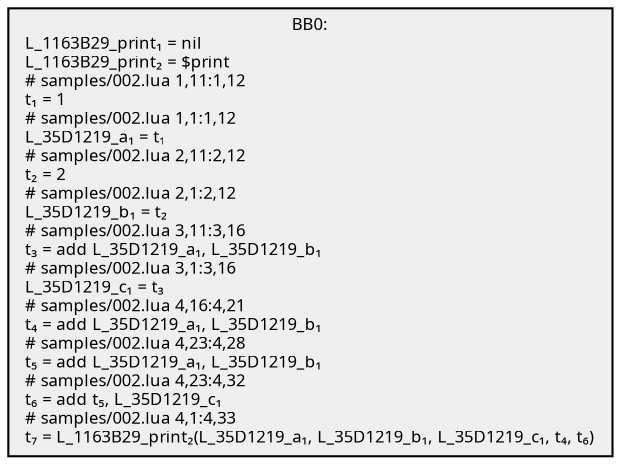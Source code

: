 digraph {
  node[shape=box style=filled fontsize=8 fontname="Cascadia Code" fillcolor="#efefef"];
  BB0 [label="BB0:\nL_1163B29_print₁ = nil\lL_1163B29_print₂ = $print\l# samples/002.lua 1,11:1,12\lt₁ = 1\l# samples/002.lua 1,1:1,12\lL_35D1219_a₁ = t₁\l# samples/002.lua 2,11:2,12\lt₂ = 2\l# samples/002.lua 2,1:2,12\lL_35D1219_b₁ = t₂\l# samples/002.lua 3,11:3,16\lt₃ = add L_35D1219_a₁, L_35D1219_b₁\l# samples/002.lua 3,1:3,16\lL_35D1219_c₁ = t₃\l# samples/002.lua 4,16:4,21\lt₄ = add L_35D1219_a₁, L_35D1219_b₁\l# samples/002.lua 4,23:4,28\lt₅ = add L_35D1219_a₁, L_35D1219_b₁\l# samples/002.lua 4,23:4,32\lt₆ = add t₅, L_35D1219_c₁\l# samples/002.lua 4,1:4,33\lt₇ = L_1163B29_print₂(L_35D1219_a₁, L_35D1219_b₁, L_35D1219_c₁, t₄, t₆)\l"];

}
